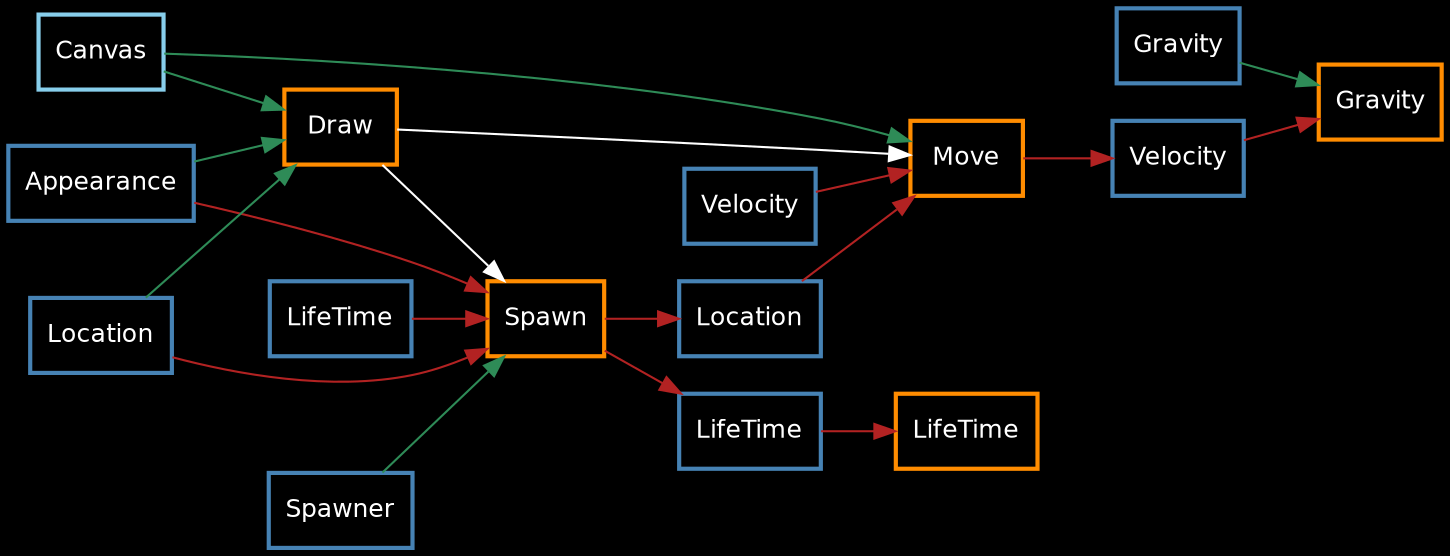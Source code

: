 digraph framegraph 
{
rankdir = LR
bgcolor = black

node [shape=rectangle, fontname="helvetica", fontsize=12, fontcolor=white]

"Draw" [label="Draw", style=bold, color=darkorange]
"Move" [label="Move", style=bold, color=darkorange]
"LifeTime" [label="LifeTime", style=bold, color=darkorange]
"Spawn" [label="Spawn", style=bold, color=darkorange]
"Gravity" [label="Gravity", style=bold, color=darkorange]

"Draw" -> { "Move" } [color=white]
"Draw" -> { "Spawn" } [color=white]

"Appearance0" [label="Appearance", style=bold, color= steelblue]
"Appearance0" -> { "Draw" } [color=seagreen]
"Appearance0" -> { "Spawn" } [color=firebrick]
"LifeTime0" [label="LifeTime", style=bold, color= steelblue]
"LifeTime0" -> { } [color=seagreen]
"LifeTime0" -> { "Spawn" } [color=firebrick]
"Canvas0" [label="Canvas", style=bold, color= skyblue]
"Canvas0" -> { "Draw" "Move" } [color=seagreen]
"Location0" [label="Location", style=bold, color= steelblue]
"Location0" -> { "Draw" } [color=seagreen]
"Location0" -> { "Spawn" } [color=firebrick]
"Velocity0" [label="Velocity", style=bold, color= steelblue]
"Velocity0" -> { } [color=seagreen]
"Velocity0" -> { "Move" } [color=firebrick]
"Spawner0" [label="Spawner", style=bold, color= steelblue]
"Spawner0" -> { "Spawn" } [color=seagreen]
"Gravity0" [label="Gravity", style=bold, color= steelblue]
"Gravity0" -> { "Gravity" } [color=seagreen]
"LifeTime1" [label="LifeTime", style=bold, color= steelblue]
"LifeTime1" -> { } [color=seagreen]
"LifeTime1" -> { "LifeTime" } [color=firebrick]
"Spawn" -> { "LifeTime1" } [color=firebrick]
"Location1" [label="Location", style=bold, color= steelblue]
"Location1" -> { } [color=seagreen]
"Location1" -> { "Move" } [color=firebrick]
"Spawn" -> { "Location1" } [color=firebrick]
"Velocity1" [label="Velocity", style=bold, color= steelblue]
"Velocity1" -> { } [color=seagreen]
"Velocity1" -> { "Gravity" } [color=firebrick]
"Move" -> { "Velocity1" } [color=firebrick]
}